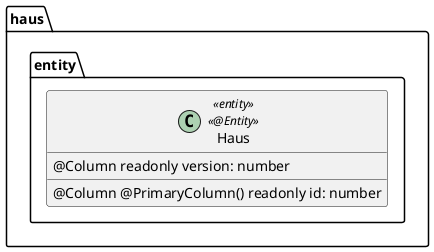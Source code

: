 @startuml Entity

package haus.entity {
  class Haus <<entity>> <<@Entity>> {
    @Column @PrimaryColumn() readonly id: number
    @Column readonly version: number
  }
}